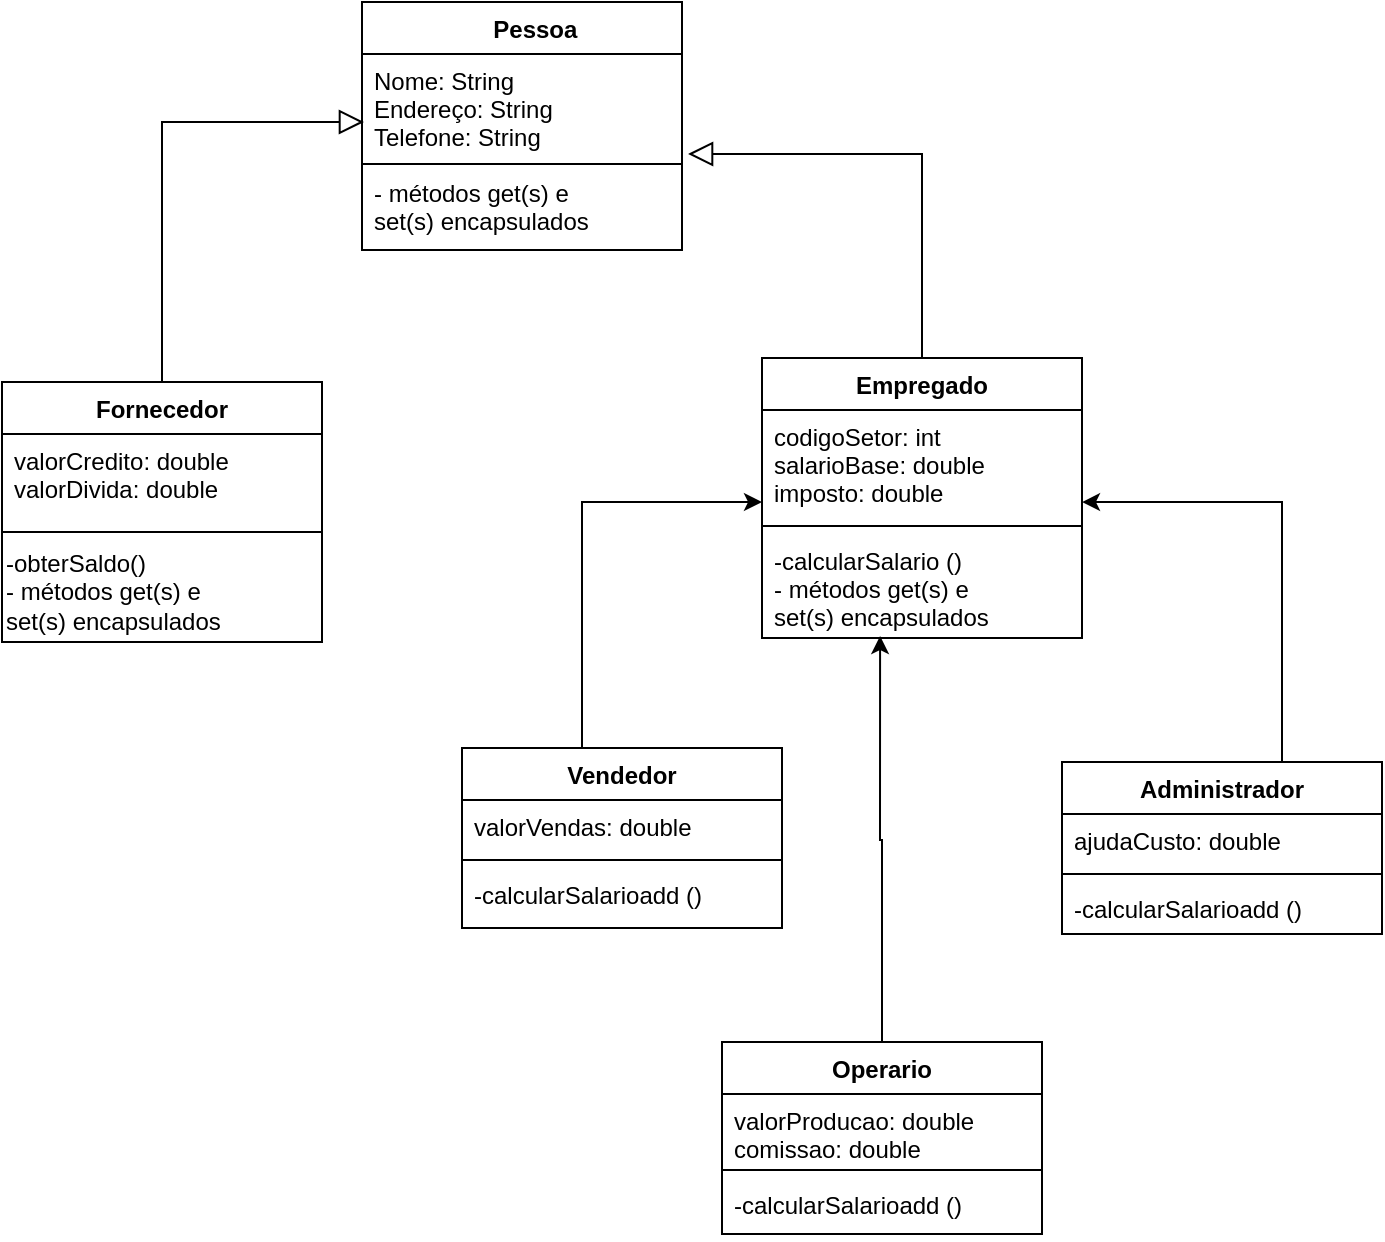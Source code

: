 <mxfile version="15.2.9" type="device"><diagram id="C5RBs43oDa-KdzZeNtuy" name="Page-1"><mxGraphModel dx="868" dy="483" grid="1" gridSize="10" guides="1" tooltips="1" connect="1" arrows="1" fold="1" page="1" pageScale="1" pageWidth="827" pageHeight="1169" math="0" shadow="0"><root><mxCell id="WIyWlLk6GJQsqaUBKTNV-0"/><mxCell id="WIyWlLk6GJQsqaUBKTNV-1" parent="WIyWlLk6GJQsqaUBKTNV-0"/><mxCell id="zkfFHV4jXpPFQw0GAbJ--16" value="" style="endArrow=block;endSize=10;endFill=0;shadow=0;strokeWidth=1;rounded=0;edgeStyle=elbowEdgeStyle;elbow=vertical;entryX=0.006;entryY=0.648;entryDx=0;entryDy=0;entryPerimeter=0;exitX=0.5;exitY=0;exitDx=0;exitDy=0;" parent="WIyWlLk6GJQsqaUBKTNV-1" source="jZKC3NhSlQhJxDZVCXLc-12" target="jZKC3NhSlQhJxDZVCXLc-21" edge="1"><mxGeometry width="160" relative="1" as="geometry"><mxPoint x="170" y="278" as="sourcePoint"/><mxPoint x="260" y="180" as="targetPoint"/><Array as="points"><mxPoint x="210" y="180"/></Array></mxGeometry></mxCell><mxCell id="jZKC3NhSlQhJxDZVCXLc-0" value="    Pessoa" style="swimlane;fontStyle=1;align=center;verticalAlign=top;childLayout=stackLayout;horizontal=1;startSize=26;horizontalStack=0;resizeParent=1;resizeParentMax=0;resizeLast=0;collapsible=1;marginBottom=0;" vertex="1" parent="WIyWlLk6GJQsqaUBKTNV-1"><mxGeometry x="270" y="120" width="160" height="124" as="geometry"/></mxCell><mxCell id="jZKC3NhSlQhJxDZVCXLc-21" value="Nome: String&#10;Endereço: String&#10;Telefone: String" style="text;strokeColor=none;fillColor=none;align=left;verticalAlign=top;spacingLeft=4;spacingRight=4;overflow=hidden;rotatable=0;points=[[0,0.5],[1,0.5]];portConstraint=eastwest;" vertex="1" parent="jZKC3NhSlQhJxDZVCXLc-0"><mxGeometry y="26" width="160" height="54" as="geometry"/></mxCell><mxCell id="jZKC3NhSlQhJxDZVCXLc-2" value="" style="line;strokeWidth=1;fillColor=none;align=left;verticalAlign=middle;spacingTop=-1;spacingLeft=3;spacingRight=3;rotatable=0;labelPosition=right;points=[];portConstraint=eastwest;" vertex="1" parent="jZKC3NhSlQhJxDZVCXLc-0"><mxGeometry y="80" width="160" height="2" as="geometry"/></mxCell><mxCell id="jZKC3NhSlQhJxDZVCXLc-3" value="- métodos get(s) e&#10;set(s) encapsulados" style="text;strokeColor=none;fillColor=none;align=left;verticalAlign=top;spacingLeft=4;spacingRight=4;overflow=hidden;rotatable=0;points=[[0,0.5],[1,0.5]];portConstraint=eastwest;" vertex="1" parent="jZKC3NhSlQhJxDZVCXLc-0"><mxGeometry y="82" width="160" height="42" as="geometry"/></mxCell><mxCell id="jZKC3NhSlQhJxDZVCXLc-4" value="Empregado" style="swimlane;fontStyle=1;align=center;verticalAlign=top;childLayout=stackLayout;horizontal=1;startSize=26;horizontalStack=0;resizeParent=1;resizeParentMax=0;resizeLast=0;collapsible=1;marginBottom=0;" vertex="1" parent="WIyWlLk6GJQsqaUBKTNV-1"><mxGeometry x="470" y="298" width="160" height="140" as="geometry"/></mxCell><mxCell id="jZKC3NhSlQhJxDZVCXLc-5" value="codigoSetor: int&#10;salarioBase: double&#10;imposto: double" style="text;strokeColor=none;fillColor=none;align=left;verticalAlign=top;spacingLeft=4;spacingRight=4;overflow=hidden;rotatable=0;points=[[0,0.5],[1,0.5]];portConstraint=eastwest;" vertex="1" parent="jZKC3NhSlQhJxDZVCXLc-4"><mxGeometry y="26" width="160" height="54" as="geometry"/></mxCell><mxCell id="jZKC3NhSlQhJxDZVCXLc-6" value="" style="line;strokeWidth=1;fillColor=none;align=left;verticalAlign=middle;spacingTop=-1;spacingLeft=3;spacingRight=3;rotatable=0;labelPosition=right;points=[];portConstraint=eastwest;" vertex="1" parent="jZKC3NhSlQhJxDZVCXLc-4"><mxGeometry y="80" width="160" height="8" as="geometry"/></mxCell><mxCell id="jZKC3NhSlQhJxDZVCXLc-7" value="-calcularSalario ()&#10;- métodos get(s) e&#10;set(s) encapsulados" style="text;strokeColor=none;fillColor=none;align=left;verticalAlign=top;spacingLeft=4;spacingRight=4;overflow=hidden;rotatable=0;points=[[0,0.5],[1,0.5]];portConstraint=eastwest;" vertex="1" parent="jZKC3NhSlQhJxDZVCXLc-4"><mxGeometry y="88" width="160" height="52" as="geometry"/></mxCell><mxCell id="jZKC3NhSlQhJxDZVCXLc-30" style="edgeStyle=orthogonalEdgeStyle;rounded=0;orthogonalLoop=1;jettySize=auto;html=1;exitX=0.5;exitY=0;exitDx=0;exitDy=0;entryX=1;entryY=0.852;entryDx=0;entryDy=0;entryPerimeter=0;" edge="1" parent="WIyWlLk6GJQsqaUBKTNV-1" source="jZKC3NhSlQhJxDZVCXLc-8" target="jZKC3NhSlQhJxDZVCXLc-5"><mxGeometry relative="1" as="geometry"><mxPoint x="700" y="370" as="targetPoint"/><Array as="points"><mxPoint x="730" y="500"/><mxPoint x="730" y="370"/></Array></mxGeometry></mxCell><mxCell id="jZKC3NhSlQhJxDZVCXLc-8" value="Administrador" style="swimlane;fontStyle=1;align=center;verticalAlign=top;childLayout=stackLayout;horizontal=1;startSize=26;horizontalStack=0;resizeParent=1;resizeParentMax=0;resizeLast=0;collapsible=1;marginBottom=0;" vertex="1" parent="WIyWlLk6GJQsqaUBKTNV-1"><mxGeometry x="620" y="500" width="160" height="86" as="geometry"/></mxCell><mxCell id="jZKC3NhSlQhJxDZVCXLc-9" value="ajudaCusto: double" style="text;strokeColor=none;fillColor=none;align=left;verticalAlign=top;spacingLeft=4;spacingRight=4;overflow=hidden;rotatable=0;points=[[0,0.5],[1,0.5]];portConstraint=eastwest;" vertex="1" parent="jZKC3NhSlQhJxDZVCXLc-8"><mxGeometry y="26" width="160" height="26" as="geometry"/></mxCell><mxCell id="jZKC3NhSlQhJxDZVCXLc-10" value="" style="line;strokeWidth=1;fillColor=none;align=left;verticalAlign=middle;spacingTop=-1;spacingLeft=3;spacingRight=3;rotatable=0;labelPosition=right;points=[];portConstraint=eastwest;" vertex="1" parent="jZKC3NhSlQhJxDZVCXLc-8"><mxGeometry y="52" width="160" height="8" as="geometry"/></mxCell><mxCell id="jZKC3NhSlQhJxDZVCXLc-11" value="-calcularSalarioadd ()" style="text;strokeColor=none;fillColor=none;align=left;verticalAlign=top;spacingLeft=4;spacingRight=4;overflow=hidden;rotatable=0;points=[[0,0.5],[1,0.5]];portConstraint=eastwest;" vertex="1" parent="jZKC3NhSlQhJxDZVCXLc-8"><mxGeometry y="60" width="160" height="26" as="geometry"/></mxCell><mxCell id="jZKC3NhSlQhJxDZVCXLc-12" value="Fornecedor" style="swimlane;fontStyle=1;align=center;verticalAlign=top;childLayout=stackLayout;horizontal=1;startSize=26;horizontalStack=0;resizeParent=1;resizeParentMax=0;resizeLast=0;collapsible=1;marginBottom=0;" vertex="1" parent="WIyWlLk6GJQsqaUBKTNV-1"><mxGeometry x="90" y="310" width="160" height="130" as="geometry"/></mxCell><mxCell id="jZKC3NhSlQhJxDZVCXLc-13" value="valorCredito: double&#10;valorDivida: double&#10;" style="text;strokeColor=none;fillColor=none;align=left;verticalAlign=top;spacingLeft=4;spacingRight=4;overflow=hidden;rotatable=0;points=[[0,0.5],[1,0.5]];portConstraint=eastwest;" vertex="1" parent="jZKC3NhSlQhJxDZVCXLc-12"><mxGeometry y="26" width="160" height="44" as="geometry"/></mxCell><mxCell id="jZKC3NhSlQhJxDZVCXLc-14" value="" style="line;strokeWidth=1;fillColor=none;align=left;verticalAlign=middle;spacingTop=-1;spacingLeft=3;spacingRight=3;rotatable=0;labelPosition=right;points=[];portConstraint=eastwest;" vertex="1" parent="jZKC3NhSlQhJxDZVCXLc-12"><mxGeometry y="70" width="160" height="10" as="geometry"/></mxCell><mxCell id="jZKC3NhSlQhJxDZVCXLc-17" value="&lt;span&gt;-obterSaldo()&lt;br&gt;- métodos get(s) e&lt;/span&gt;&lt;br style=&quot;padding: 0px ; margin: 0px&quot;&gt;&lt;span&gt;set(s) encapsulados&lt;/span&gt;" style="text;html=1;align=left;verticalAlign=middle;resizable=0;points=[];autosize=1;strokeColor=none;fillColor=none;" vertex="1" parent="jZKC3NhSlQhJxDZVCXLc-12"><mxGeometry y="80" width="160" height="50" as="geometry"/></mxCell><mxCell id="jZKC3NhSlQhJxDZVCXLc-22" value="" style="endArrow=block;endSize=10;endFill=0;shadow=0;strokeWidth=1;rounded=0;edgeStyle=elbowEdgeStyle;elbow=vertical;entryX=1.019;entryY=0.926;entryDx=0;entryDy=0;entryPerimeter=0;exitX=0.5;exitY=0;exitDx=0;exitDy=0;" edge="1" parent="WIyWlLk6GJQsqaUBKTNV-1" source="jZKC3NhSlQhJxDZVCXLc-4" target="jZKC3NhSlQhJxDZVCXLc-21"><mxGeometry width="160" relative="1" as="geometry"><mxPoint x="520" y="294" as="sourcePoint"/><mxPoint x="440" y="196" as="targetPoint"/><Array as="points"><mxPoint x="560" y="196"/></Array></mxGeometry></mxCell><mxCell id="jZKC3NhSlQhJxDZVCXLc-31" style="edgeStyle=orthogonalEdgeStyle;rounded=0;orthogonalLoop=1;jettySize=auto;html=1;exitX=0.5;exitY=0;exitDx=0;exitDy=0;entryX=0;entryY=0.852;entryDx=0;entryDy=0;entryPerimeter=0;" edge="1" parent="WIyWlLk6GJQsqaUBKTNV-1" source="jZKC3NhSlQhJxDZVCXLc-25" target="jZKC3NhSlQhJxDZVCXLc-5"><mxGeometry relative="1" as="geometry"><mxPoint x="450" y="370" as="targetPoint"/><Array as="points"><mxPoint x="380" y="493"/><mxPoint x="380" y="370"/></Array></mxGeometry></mxCell><mxCell id="jZKC3NhSlQhJxDZVCXLc-25" value="Vendedor" style="swimlane;fontStyle=1;align=center;verticalAlign=top;childLayout=stackLayout;horizontal=1;startSize=26;horizontalStack=0;resizeParent=1;resizeParentMax=0;resizeLast=0;collapsible=1;marginBottom=0;" vertex="1" parent="WIyWlLk6GJQsqaUBKTNV-1"><mxGeometry x="320" y="493" width="160" height="90" as="geometry"/></mxCell><mxCell id="jZKC3NhSlQhJxDZVCXLc-26" value="valorVendas: double" style="text;strokeColor=none;fillColor=none;align=left;verticalAlign=top;spacingLeft=4;spacingRight=4;overflow=hidden;rotatable=0;points=[[0,0.5],[1,0.5]];portConstraint=eastwest;" vertex="1" parent="jZKC3NhSlQhJxDZVCXLc-25"><mxGeometry y="26" width="160" height="26" as="geometry"/></mxCell><mxCell id="jZKC3NhSlQhJxDZVCXLc-27" value="" style="line;strokeWidth=1;fillColor=none;align=left;verticalAlign=middle;spacingTop=-1;spacingLeft=3;spacingRight=3;rotatable=0;labelPosition=right;points=[];portConstraint=eastwest;" vertex="1" parent="jZKC3NhSlQhJxDZVCXLc-25"><mxGeometry y="52" width="160" height="8" as="geometry"/></mxCell><mxCell id="jZKC3NhSlQhJxDZVCXLc-28" value="-calcularSalarioadd ()" style="text;strokeColor=none;fillColor=none;align=left;verticalAlign=top;spacingLeft=4;spacingRight=4;overflow=hidden;rotatable=0;points=[[0,0.5],[1,0.5]];portConstraint=eastwest;" vertex="1" parent="jZKC3NhSlQhJxDZVCXLc-25"><mxGeometry y="60" width="160" height="30" as="geometry"/></mxCell><mxCell id="jZKC3NhSlQhJxDZVCXLc-36" style="edgeStyle=orthogonalEdgeStyle;rounded=0;orthogonalLoop=1;jettySize=auto;html=1;exitX=0.5;exitY=0;exitDx=0;exitDy=0;entryX=0.369;entryY=0.981;entryDx=0;entryDy=0;entryPerimeter=0;" edge="1" parent="WIyWlLk6GJQsqaUBKTNV-1" source="jZKC3NhSlQhJxDZVCXLc-32" target="jZKC3NhSlQhJxDZVCXLc-7"><mxGeometry relative="1" as="geometry"/></mxCell><mxCell id="jZKC3NhSlQhJxDZVCXLc-32" value="Operario" style="swimlane;fontStyle=1;align=center;verticalAlign=top;childLayout=stackLayout;horizontal=1;startSize=26;horizontalStack=0;resizeParent=1;resizeParentMax=0;resizeLast=0;collapsible=1;marginBottom=0;" vertex="1" parent="WIyWlLk6GJQsqaUBKTNV-1"><mxGeometry x="450" y="640" width="160" height="96" as="geometry"/></mxCell><mxCell id="jZKC3NhSlQhJxDZVCXLc-33" value="valorProducao: double&#10;comissao: double" style="text;strokeColor=none;fillColor=none;align=left;verticalAlign=top;spacingLeft=4;spacingRight=4;overflow=hidden;rotatable=0;points=[[0,0.5],[1,0.5]];portConstraint=eastwest;" vertex="1" parent="jZKC3NhSlQhJxDZVCXLc-32"><mxGeometry y="26" width="160" height="34" as="geometry"/></mxCell><mxCell id="jZKC3NhSlQhJxDZVCXLc-34" value="" style="line;strokeWidth=1;fillColor=none;align=left;verticalAlign=middle;spacingTop=-1;spacingLeft=3;spacingRight=3;rotatable=0;labelPosition=right;points=[];portConstraint=eastwest;" vertex="1" parent="jZKC3NhSlQhJxDZVCXLc-32"><mxGeometry y="60" width="160" height="8" as="geometry"/></mxCell><mxCell id="jZKC3NhSlQhJxDZVCXLc-35" value="-calcularSalarioadd ()" style="text;strokeColor=none;fillColor=none;align=left;verticalAlign=top;spacingLeft=4;spacingRight=4;overflow=hidden;rotatable=0;points=[[0,0.5],[1,0.5]];portConstraint=eastwest;" vertex="1" parent="jZKC3NhSlQhJxDZVCXLc-32"><mxGeometry y="68" width="160" height="28" as="geometry"/></mxCell></root></mxGraphModel></diagram></mxfile>